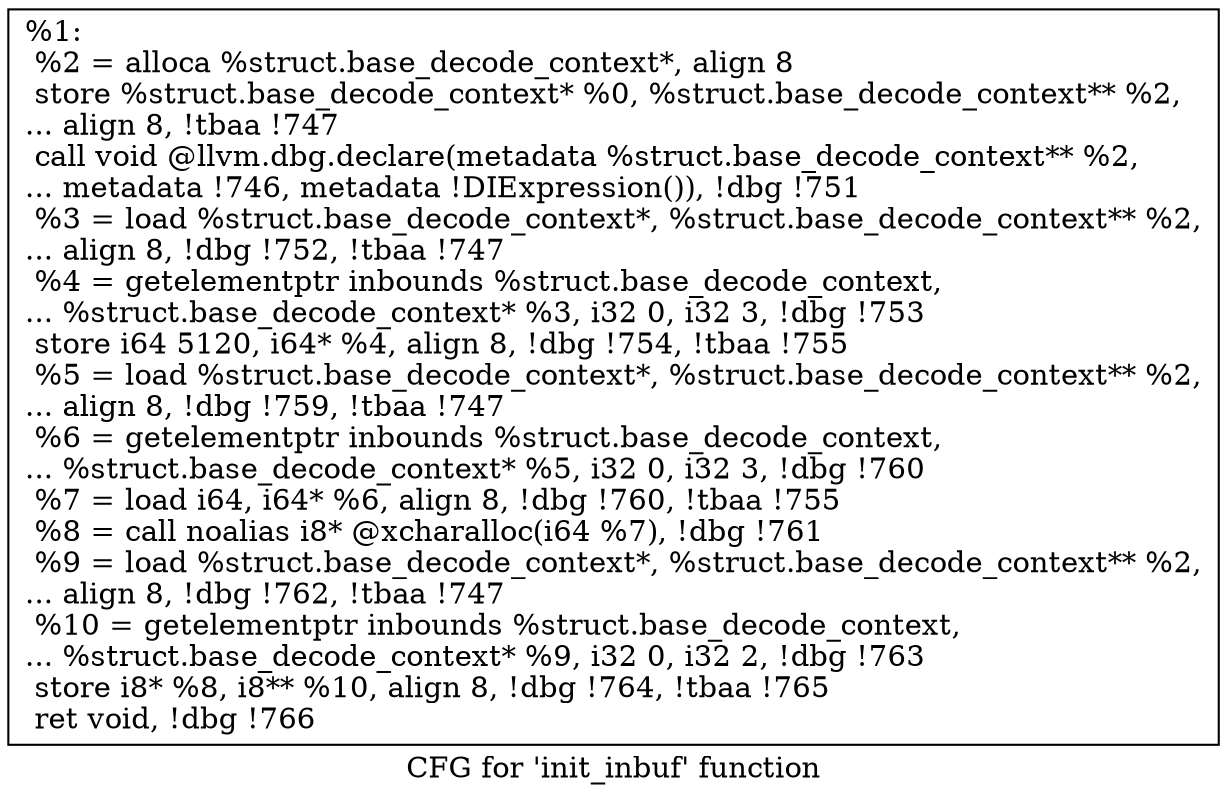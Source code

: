 digraph "CFG for 'init_inbuf' function" {
	label="CFG for 'init_inbuf' function";

	Node0xd828c0 [shape=record,label="{%1:\l  %2 = alloca %struct.base_decode_context*, align 8\l  store %struct.base_decode_context* %0, %struct.base_decode_context** %2,\l... align 8, !tbaa !747\l  call void @llvm.dbg.declare(metadata %struct.base_decode_context** %2,\l... metadata !746, metadata !DIExpression()), !dbg !751\l  %3 = load %struct.base_decode_context*, %struct.base_decode_context** %2,\l... align 8, !dbg !752, !tbaa !747\l  %4 = getelementptr inbounds %struct.base_decode_context,\l... %struct.base_decode_context* %3, i32 0, i32 3, !dbg !753\l  store i64 5120, i64* %4, align 8, !dbg !754, !tbaa !755\l  %5 = load %struct.base_decode_context*, %struct.base_decode_context** %2,\l... align 8, !dbg !759, !tbaa !747\l  %6 = getelementptr inbounds %struct.base_decode_context,\l... %struct.base_decode_context* %5, i32 0, i32 3, !dbg !760\l  %7 = load i64, i64* %6, align 8, !dbg !760, !tbaa !755\l  %8 = call noalias i8* @xcharalloc(i64 %7), !dbg !761\l  %9 = load %struct.base_decode_context*, %struct.base_decode_context** %2,\l... align 8, !dbg !762, !tbaa !747\l  %10 = getelementptr inbounds %struct.base_decode_context,\l... %struct.base_decode_context* %9, i32 0, i32 2, !dbg !763\l  store i8* %8, i8** %10, align 8, !dbg !764, !tbaa !765\l  ret void, !dbg !766\l}"];
}
